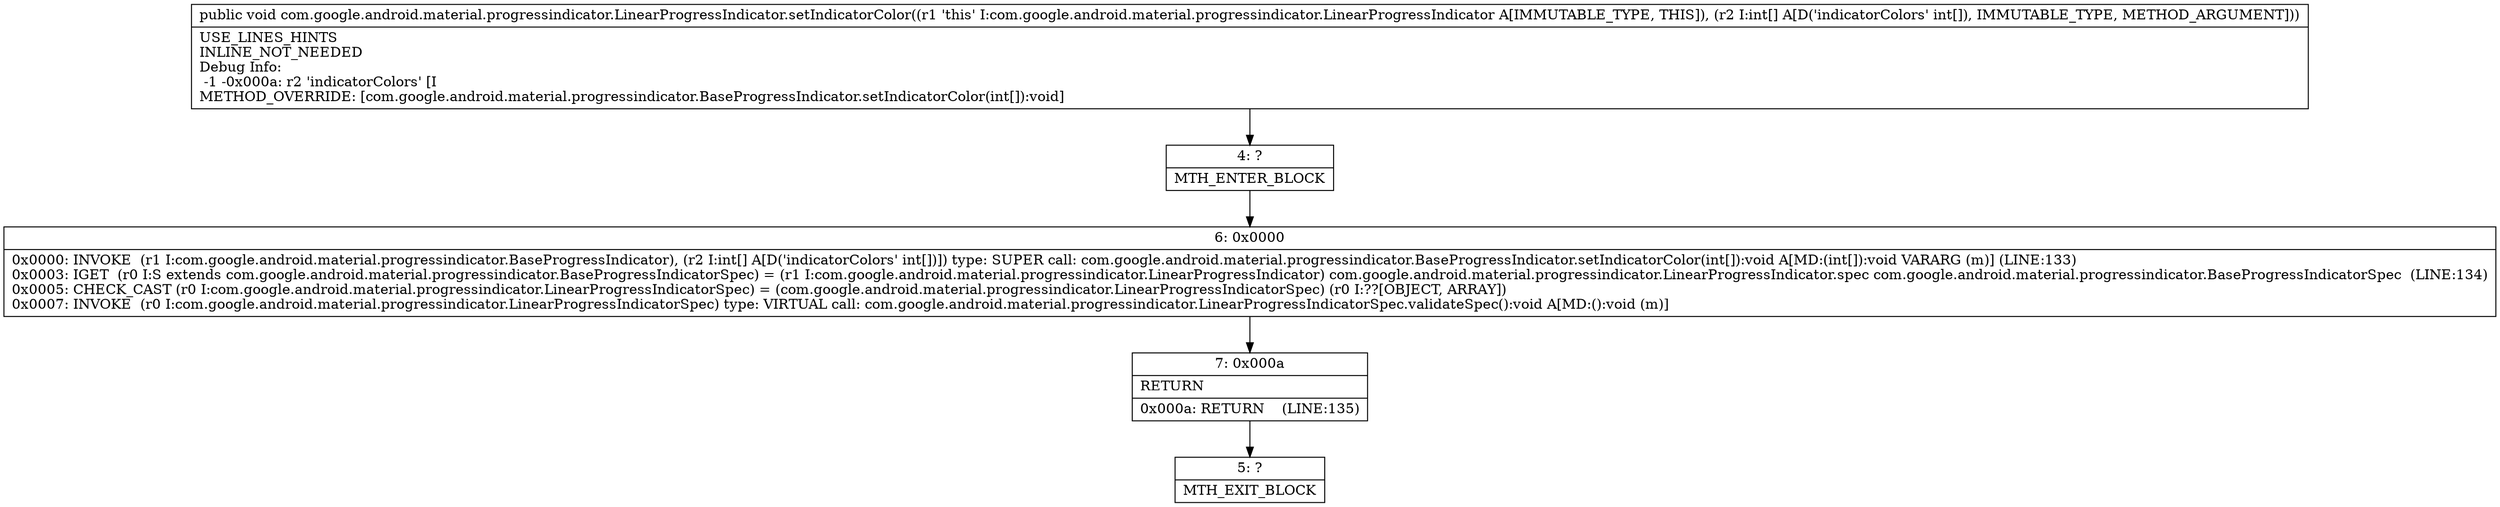 digraph "CFG forcom.google.android.material.progressindicator.LinearProgressIndicator.setIndicatorColor([I)V" {
Node_4 [shape=record,label="{4\:\ ?|MTH_ENTER_BLOCK\l}"];
Node_6 [shape=record,label="{6\:\ 0x0000|0x0000: INVOKE  (r1 I:com.google.android.material.progressindicator.BaseProgressIndicator), (r2 I:int[] A[D('indicatorColors' int[])]) type: SUPER call: com.google.android.material.progressindicator.BaseProgressIndicator.setIndicatorColor(int[]):void A[MD:(int[]):void VARARG (m)] (LINE:133)\l0x0003: IGET  (r0 I:S extends com.google.android.material.progressindicator.BaseProgressIndicatorSpec) = (r1 I:com.google.android.material.progressindicator.LinearProgressIndicator) com.google.android.material.progressindicator.LinearProgressIndicator.spec com.google.android.material.progressindicator.BaseProgressIndicatorSpec  (LINE:134)\l0x0005: CHECK_CAST (r0 I:com.google.android.material.progressindicator.LinearProgressIndicatorSpec) = (com.google.android.material.progressindicator.LinearProgressIndicatorSpec) (r0 I:??[OBJECT, ARRAY]) \l0x0007: INVOKE  (r0 I:com.google.android.material.progressindicator.LinearProgressIndicatorSpec) type: VIRTUAL call: com.google.android.material.progressindicator.LinearProgressIndicatorSpec.validateSpec():void A[MD:():void (m)]\l}"];
Node_7 [shape=record,label="{7\:\ 0x000a|RETURN\l|0x000a: RETURN    (LINE:135)\l}"];
Node_5 [shape=record,label="{5\:\ ?|MTH_EXIT_BLOCK\l}"];
MethodNode[shape=record,label="{public void com.google.android.material.progressindicator.LinearProgressIndicator.setIndicatorColor((r1 'this' I:com.google.android.material.progressindicator.LinearProgressIndicator A[IMMUTABLE_TYPE, THIS]), (r2 I:int[] A[D('indicatorColors' int[]), IMMUTABLE_TYPE, METHOD_ARGUMENT]))  | USE_LINES_HINTS\lINLINE_NOT_NEEDED\lDebug Info:\l  \-1 \-0x000a: r2 'indicatorColors' [I\lMETHOD_OVERRIDE: [com.google.android.material.progressindicator.BaseProgressIndicator.setIndicatorColor(int[]):void]\l}"];
MethodNode -> Node_4;Node_4 -> Node_6;
Node_6 -> Node_7;
Node_7 -> Node_5;
}

